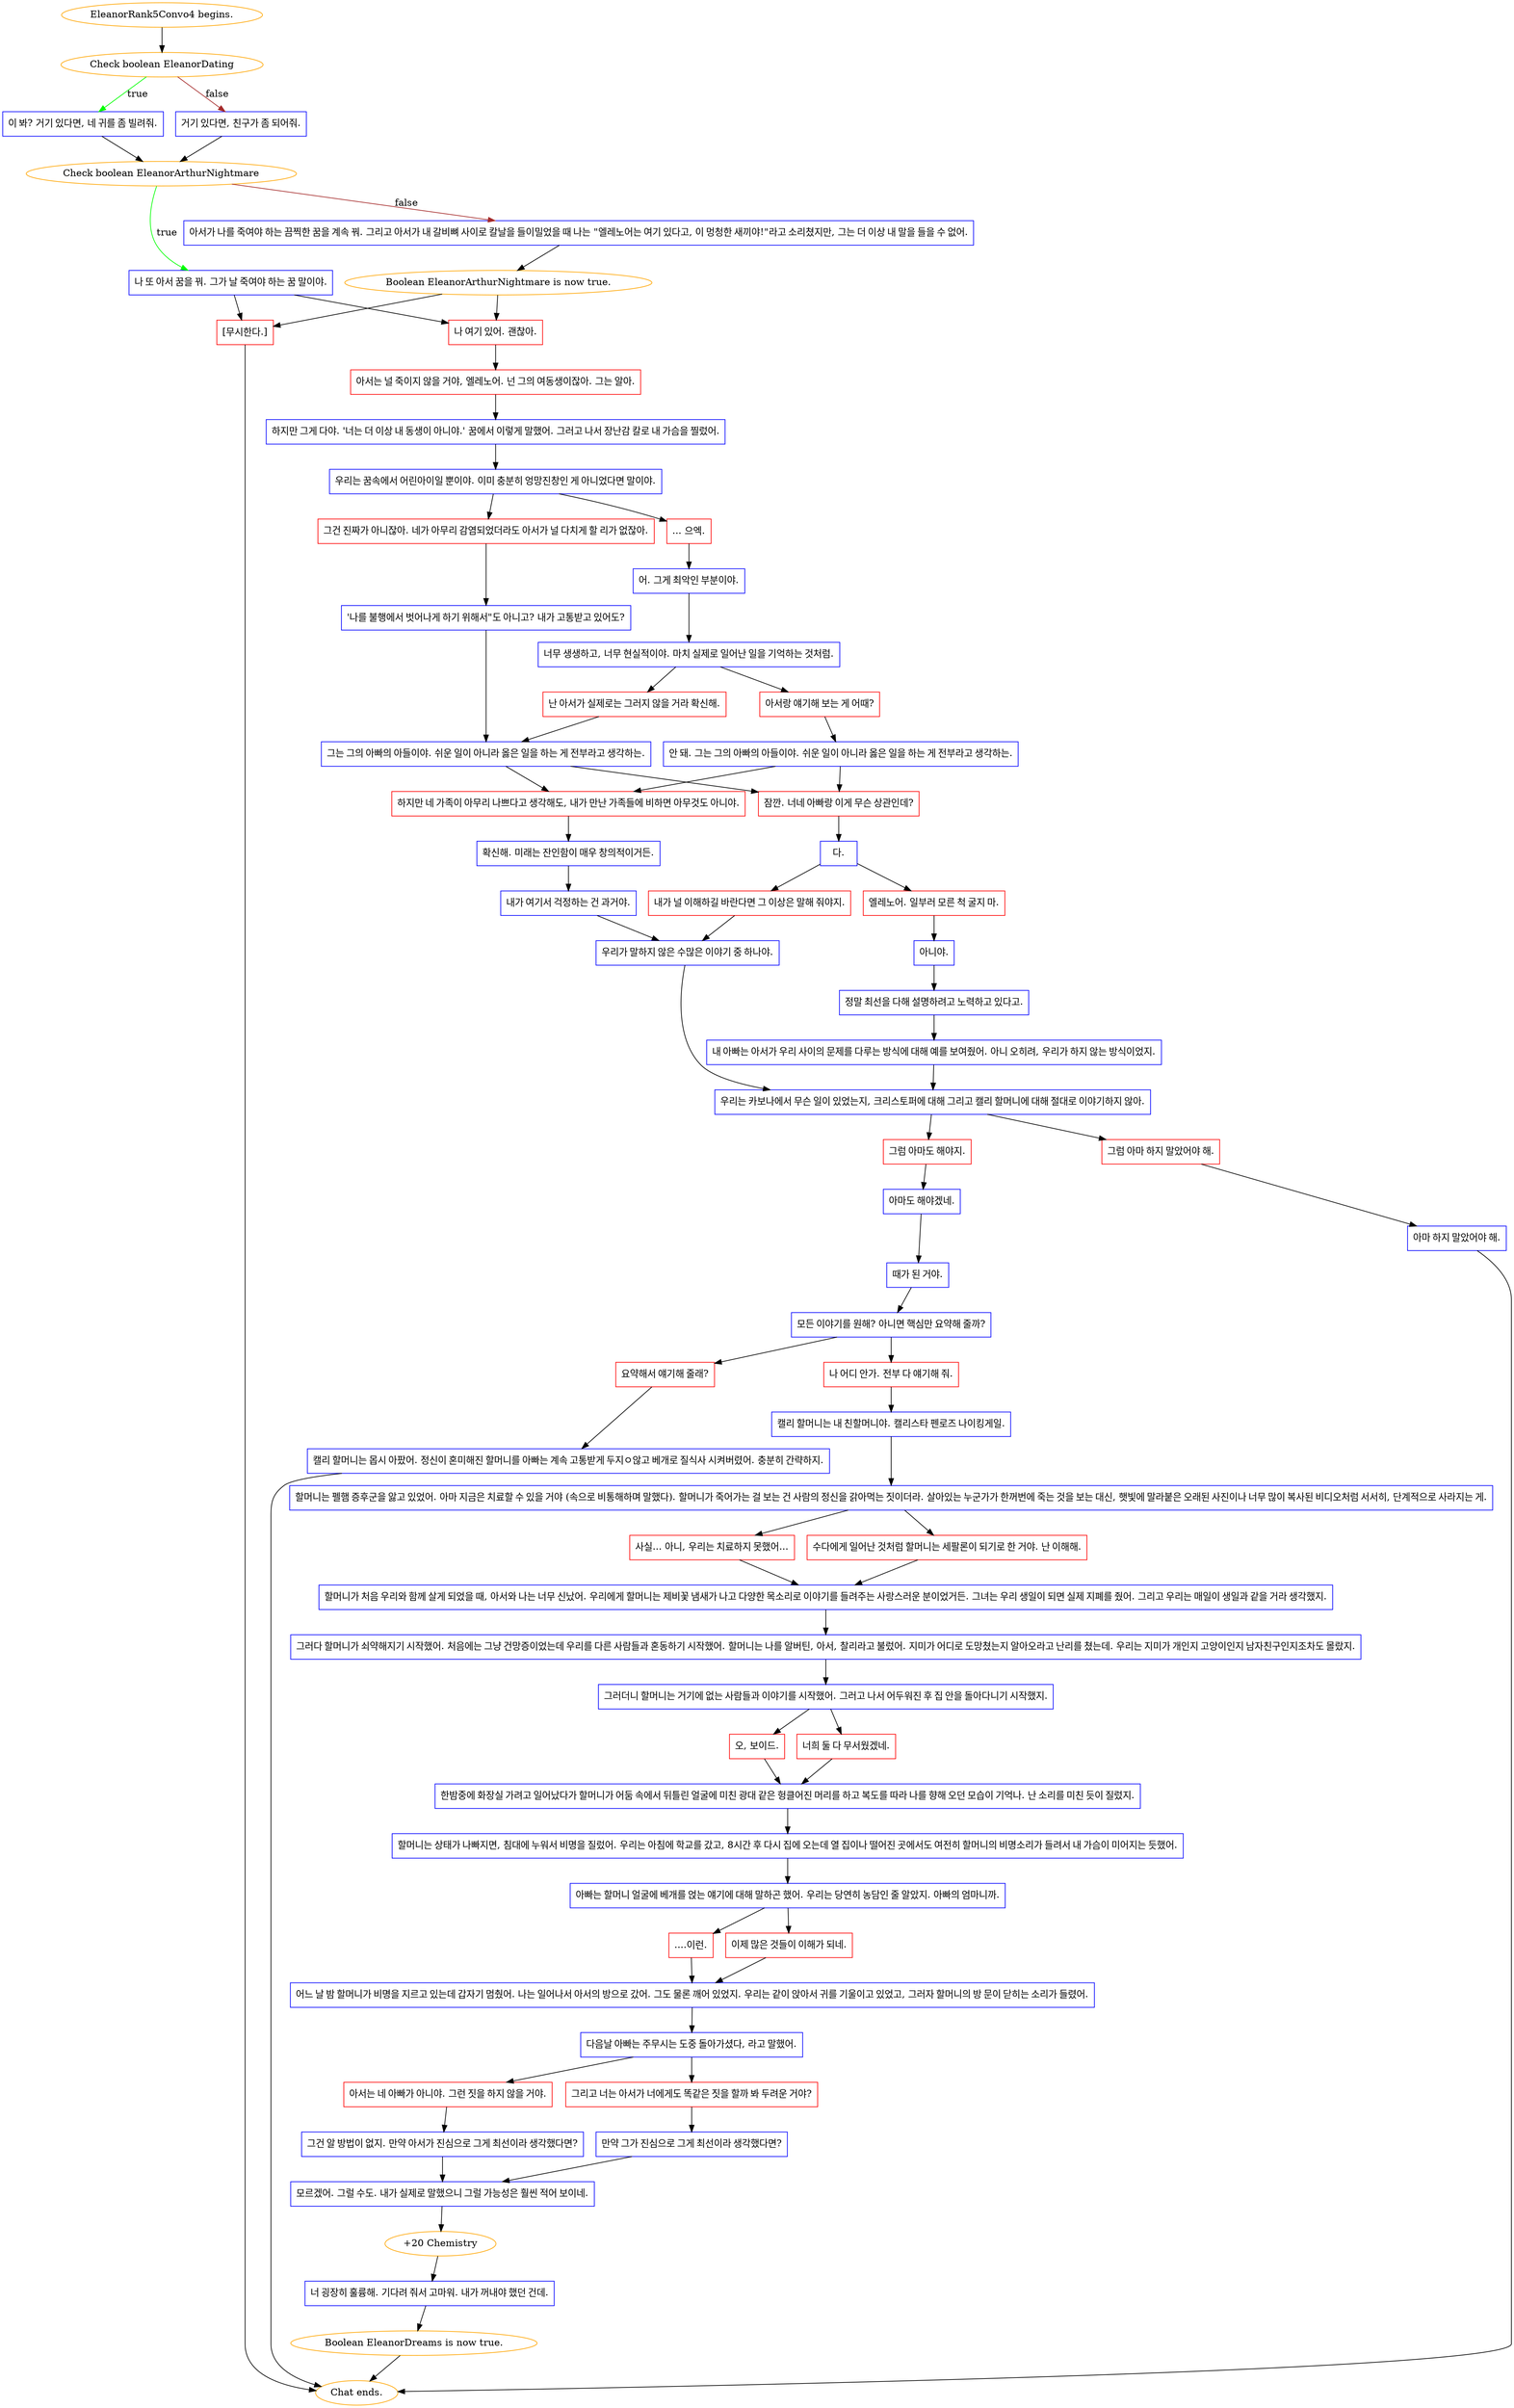 digraph {
	"EleanorRank5Convo4 begins." [color=orange];
		"EleanorRank5Convo4 begins." -> j3881205893;
	j3881205893 [label="Check boolean EleanorDating",color=orange];
		j3881205893 -> j2687791511 [label=true,color=green];
		j3881205893 -> j2188911282 [label=false,color=brown];
	j2687791511 [label="이 봐? 거기 있다면, 네 귀를 좀 빌려줘.",shape=box,color=blue];
		j2687791511 -> j3704551816;
	j2188911282 [label="거기 있다면, 친구가 좀 되어줘.",shape=box,color=blue];
		j2188911282 -> j3704551816;
	j3704551816 [label="Check boolean EleanorArthurNightmare",color=orange];
		j3704551816 -> j2248142108 [label=true,color=green];
		j3704551816 -> j3833496831 [label=false,color=brown];
	j2248142108 [label="나 또 아서 꿈을 꿔. 그가 날 죽여야 하는 꿈 말이야.",shape=box,color=blue];
		j2248142108 -> j3419292407;
		j2248142108 -> j3220779863;
	j3833496831 [label="아서가 나를 죽여야 하는 끔찍한 꿈을 계속 꿔. 그리고 아서가 내 갈비뼈 사이로 칼날을 들이밀었을 때 나는 \"엘레노어는 여기 있다고, 이 멍청한 새끼야!\"라고 소리쳤지만, 그는 더 이상 내 말을 들을 수 없어.",shape=box,color=blue];
		j3833496831 -> j561526907;
	j3419292407 [label="나 여기 있어. 괜찮아.",shape=box,color=red];
		j3419292407 -> j2907361506;
	j3220779863 [label="[무시한다.]",shape=box,color=red];
		j3220779863 -> "Chat ends.";
	j561526907 [label="Boolean EleanorArthurNightmare is now true.",color=orange];
		j561526907 -> j3419292407;
		j561526907 -> j3220779863;
	j2907361506 [label="아서는 널 죽이지 않을 거야, 엘레노어. 넌 그의 여동생이잖아. 그는 알아.",shape=box,color=red];
		j2907361506 -> j1701647304;
	"Chat ends." [color=orange];
	j1701647304 [label="하지만 그게 다야. '너는 더 이상 내 동생이 아니야.' 꿈에서 이렇게 말했어. 그러고 나서 장난감 칼로 내 가슴을 찔렀어.",shape=box,color=blue];
		j1701647304 -> j3354276520;
	j3354276520 [label="우리는 꿈속에서 어린아이일 뿐이야. 이미 충분히 엉망진창인 게 아니었다면 말이야.",shape=box,color=blue];
		j3354276520 -> j971899845;
		j3354276520 -> j2362330026;
	j971899845 [label="그건 진짜가 아니잖아. 네가 아무리 감염되었더라도 아서가 널 다치게 할 리가 없잖아.",shape=box,color=red];
		j971899845 -> j2036872553;
	j2362330026 [label="... 으엑.",shape=box,color=red];
		j2362330026 -> j1939714715;
	j2036872553 [label="'나를 불행에서 벗어나게 하기 위해서\"도 아니고? 내가 고통받고 있어도?",shape=box,color=blue];
		j2036872553 -> j1419131262;
	j1939714715 [label="어. 그게 최악인 부분이야.",shape=box,color=blue];
		j1939714715 -> j1061073757;
	j1419131262 [label="그는 그의 아빠의 아들이야. 쉬운 일이 아니라 옳은 일을 하는 게 전부라고 생각하는.",shape=box,color=blue];
		j1419131262 -> j4259350237;
		j1419131262 -> j1257024544;
	j1061073757 [label="너무 생생하고, 너무 현실적이야. 마치 실제로 일어난 일을 기억하는 것처럼.",shape=box,color=blue];
		j1061073757 -> j3569035668;
		j1061073757 -> j3959582673;
	j4259350237 [label="하지만 네 가족이 아무리 나쁘다고 생각해도, 내가 만난 가족들에 비하면 아무것도 아니야.",shape=box,color=red];
		j4259350237 -> j3021938328;
	j1257024544 [label="잠깐. 너네 아빠랑 이게 무슨 상관인데?",shape=box,color=red];
		j1257024544 -> j3388779802;
	j3569035668 [label="난 아서가 실제로는 그러지 않을 거라 확신해.",shape=box,color=red];
		j3569035668 -> j1419131262;
	j3959582673 [label="아서랑 얘기해 보는 게 어때?",shape=box,color=red];
		j3959582673 -> j2276399560;
	j3021938328 [label="확신해. 미래는 잔인함이 매우 창의적이거든.",shape=box,color=blue];
		j3021938328 -> j2945308493;
	j3388779802 [label="다.",shape=box,color=blue];
		j3388779802 -> j2321314777;
		j3388779802 -> j1727293812;
	j2276399560 [label="안 돼. 그는 그의 아빠의 아들이야. 쉬운 일이 아니라 옳은 일을 하는 게 전부라고 생각하는.",shape=box,color=blue];
		j2276399560 -> j4259350237;
		j2276399560 -> j1257024544;
	j2945308493 [label="내가 여기서 걱정하는 건 과거야.",shape=box,color=blue];
		j2945308493 -> j407643744;
	j2321314777 [label="내가 널 이해하길 바란다면 그 이상은 말해 줘야지.",shape=box,color=red];
		j2321314777 -> j407643744;
	j1727293812 [label="엘레노어. 일부러 모른 척 굴지 마.",shape=box,color=red];
		j1727293812 -> j1442012447;
	j407643744 [label="우리가 말하지 않은 수많은 이야기 중 하나야.",shape=box,color=blue];
		j407643744 -> j1205414168;
	j1442012447 [label="아니야.",shape=box,color=blue];
		j1442012447 -> j1722692750;
	j1205414168 [label="우리는 카보나에서 무슨 일이 있었는지, 크리스토퍼에 대해 그리고 캘리 할머니에 대해 절대로 이야기하지 않아.",shape=box,color=blue];
		j1205414168 -> j1981657350;
		j1205414168 -> j189195203;
	j1722692750 [label="정말 최선을 다해 설명하려고 노력하고 있다고.",shape=box,color=blue];
		j1722692750 -> j2150612833;
	j1981657350 [label="그럼 아마 하지 말았어야 해.",shape=box,color=red];
		j1981657350 -> j190452816;
	j189195203 [label="그럼 아마도 해야지.",shape=box,color=red];
		j189195203 -> j2175008643;
	j2150612833 [label="내 아빠는 아서가 우리 사이의 문제를 다루는 방식에 대해 예를 보여줬어. 아니 오히려, 우리가 하지 않는 방식이었지.",shape=box,color=blue];
		j2150612833 -> j1205414168;
	j190452816 [label="아마 하지 말았어야 해.",shape=box,color=blue];
		j190452816 -> "Chat ends.";
	j2175008643 [label="아마도 해야겠네.",shape=box,color=blue];
		j2175008643 -> j710550980;
	j710550980 [label="때가 된 거야.",shape=box,color=blue];
		j710550980 -> j2241137344;
	j2241137344 [label="모든 이야기를 원해? 아니면 핵심만 요약해 줄까?",shape=box,color=blue];
		j2241137344 -> j1516262093;
		j2241137344 -> j2607170042;
	j1516262093 [label="나 어디 안가. 전부 다 얘기해 줘.",shape=box,color=red];
		j1516262093 -> j3534834925;
	j2607170042 [label="요약해서 얘기해 줄래?",shape=box,color=red];
		j2607170042 -> j84842629;
	j3534834925 [label="캘리 할머니는 내 친할머니야. 캘리스타 펜로즈 나이킹게일.",shape=box,color=blue];
		j3534834925 -> j621288596;
	j84842629 [label="캘리 할머니는 몹시 아팠어. 정신이 혼미해진 할머니를 아빠는 계속 고통받게 두지ㅇ않고 베개로 질식사 시켜버렸어. 충분히 간략하지.",shape=box,color=blue];
		j84842629 -> "Chat ends.";
	j621288596 [label="할머니는 펠햄 증후군을 앓고 있었어. 아마 지금은 치료할 수 있을 거야 (속으로 비통해하며 말했다). 할머니가 죽어가는 걸 보는 건 사람의 정신을 갉아먹는 짓이더라. 살아있는 누군가가 한꺼번에 죽는 것을 보는 대신, 햇빛에 말라붙은 오래된 사진이나 너무 많이 복사된 비디오처럼 서서히, 단계적으로 사라지는 게.",shape=box,color=blue];
		j621288596 -> j1907206818;
		j621288596 -> j3168952098;
	j1907206818 [label="수다에게 일어난 것처럼 할머니는 세팔론이 되기로 한 거야. 난 이해해.",shape=box,color=red];
		j1907206818 -> j2212807514;
	j3168952098 [label="사실... 아니, 우리는 치료하지 못했어...",shape=box,color=red];
		j3168952098 -> j2212807514;
	j2212807514 [label="할머니가 처음 우리와 함께 살게 되었을 때, 아서와 나는 너무 신났어. 우리에게 할머니는 제비꽃 냄새가 나고 다양한 목소리로 이야기를 들려주는 사랑스러운 분이었거든. 그녀는 우리 생일이 되면 실제 지폐를 줬어. 그리고 우리는 매일이 생일과 같을 거라 생각했지.",shape=box,color=blue];
		j2212807514 -> j1195876211;
	j1195876211 [label="그러다 할머니가 쇠약해지기 시작했어. 처음에는 그냥 건망증이었는데 우리를 다른 사람들과 혼동하기 시작했어. 할머니는 나를 알버틴, 아서, 찰리라고 불렀어. 지미가 어디로 도망쳤는지 알아오라고 난리를 쳤는데. 우리는 지미가 개인지 고양이인지 남자친구인지조차도 몰랐지.",shape=box,color=blue];
		j1195876211 -> j110400466;
	j110400466 [label="그러더니 할머니는 거기에 없는 사람들과 이야기를 시작했어. 그러고 나서 어두워진 후 집 안을 돌아다니기 시작했지.",shape=box,color=blue];
		j110400466 -> j2831781562;
		j110400466 -> j1357081026;
	j2831781562 [label="너희 둘 다 무서웠겠네.",shape=box,color=red];
		j2831781562 -> j449941797;
	j1357081026 [label="오, 보이드.",shape=box,color=red];
		j1357081026 -> j449941797;
	j449941797 [label="한밤중에 화장실 가려고 일어났다가 할머니가 어둠 속에서 뒤틀린 얼굴에 미친 광대 같은 헝클어진 머리를 하고 복도를 따라 나를 향해 오던 모습이 기억나. 난 소리를 미친 듯이 질렀지.",shape=box,color=blue];
		j449941797 -> j1738486167;
	j1738486167 [label="할머니는 상태가 나빠지면, 침대에 누워서 비명을 질렀어. 우리는 아침에 학교를 갔고, 8시간 후 다시 집에 오는데 열 집이나 떨어진 곳에서도 여전히 할머니의 비명소리가 들려서 내 가슴이 미어지는 듯했어.",shape=box,color=blue];
		j1738486167 -> j2078662854;
	j2078662854 [label="아빠는 할머니 얼굴에 베개를 얹는 얘기에 대해 말하곤 했어. 우리는 당연히 농담인 줄 알았지. 아빠의 엄마니까.",shape=box,color=blue];
		j2078662854 -> j1208679266;
		j2078662854 -> j4160804116;
	j1208679266 [label="이제 많은 것들이 이해가 되네.",shape=box,color=red];
		j1208679266 -> j2536239247;
	j4160804116 [label="....이런.",shape=box,color=red];
		j4160804116 -> j2536239247;
	j2536239247 [label="어느 날 밤 할머니가 비명을 지르고 있는데 갑자기 멈췄어. 나는 일어나서 아서의 방으로 갔어. 그도 물론 깨어 있었지. 우리는 같이 앉아서 귀를 기울이고 있었고, 그러자 할머니의 방 문이 닫히는 소리가 들렸어.",shape=box,color=blue];
		j2536239247 -> j2893698222;
	j2893698222 [label="다음날 아빠는 주무시는 도중 돌아가셨다, 라고 말했어.",shape=box,color=blue];
		j2893698222 -> j1494498249;
		j2893698222 -> j2993322790;
	j1494498249 [label="그리고 너는 아서가 너에게도 똑같은 짓을 할까 봐 두려운 거야?",shape=box,color=red];
		j1494498249 -> j3474177115;
	j2993322790 [label="아서는 네 아빠가 아니야. 그런 짓을 하지 않을 거야.",shape=box,color=red];
		j2993322790 -> j4262044842;
	j3474177115 [label="만약 그가 진심으로 그게 최선이라 생각했다면?",shape=box,color=blue];
		j3474177115 -> j2187120271;
	j4262044842 [label="그건 알 방법이 없지. 만약 아서가 진심으로 그게 최선이라 생각했다면?",shape=box,color=blue];
		j4262044842 -> j2187120271;
	j2187120271 [label="모르겠어. 그럴 수도. 내가 실제로 말했으니 그럴 가능성은 훨씬 적어 보이네.",shape=box,color=blue];
		j2187120271 -> j1744945369;
	j1744945369 [label="+20 Chemistry",color=orange];
		j1744945369 -> j1163789570;
	j1163789570 [label="너 굉장히 훌륭해. 기다려 줘서 고마워. 내가 꺼내야 했던 건데.",shape=box,color=blue];
		j1163789570 -> j2043428571;
	j2043428571 [label="Boolean EleanorDreams is now true.",color=orange];
		j2043428571 -> "Chat ends.";
}